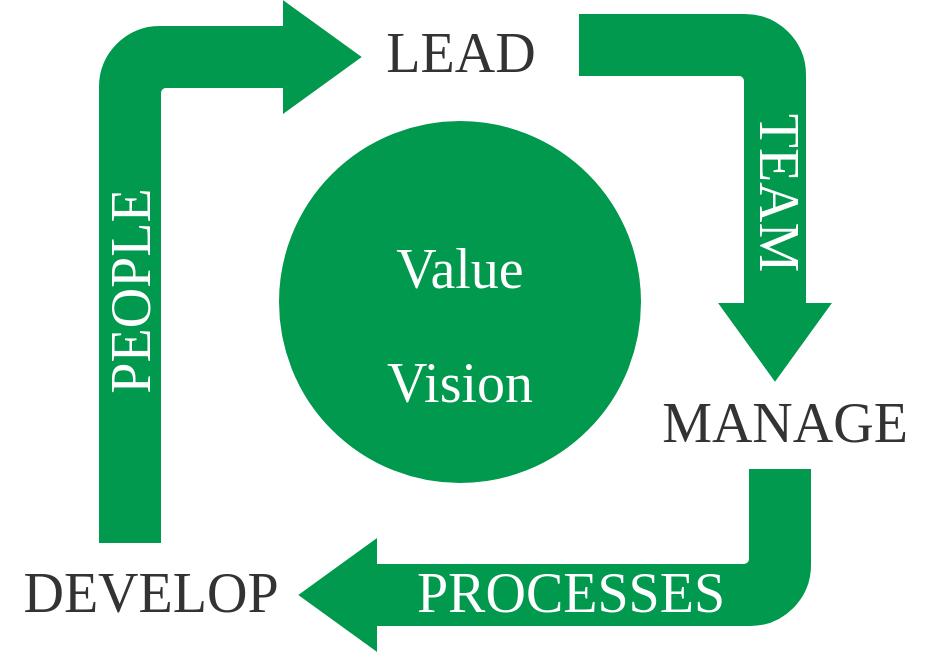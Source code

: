 <mxfile version="20.1.1" type="github"><diagram id="fz30qww4SaI9Kwt7vA78" name="Page-1"><mxGraphModel dx="1550" dy="867" grid="1" gridSize="10" guides="1" tooltips="1" connect="1" arrows="1" fold="1" page="1" pageScale="1" pageWidth="850" pageHeight="1100" math="0" shadow="0"><root><mxCell id="0"/><mxCell id="1" parent="0"/><mxCell id="tZRrs4YW0X-03URyK9p0-1" value="&lt;h2 style=&quot;font-size: 28px;&quot;&gt;&lt;font style=&quot;font-size: 28px; font-weight: normal;&quot; face=&quot;Verdana&quot;&gt;Value&lt;/font&gt;&lt;/h2&gt;&lt;div style=&quot;font-size: 28px;&quot;&gt;&lt;font style=&quot;font-size: 28px;&quot; face=&quot;Verdana&quot;&gt;Vision&lt;/font&gt;&lt;/div&gt;" style="ellipse;whiteSpace=wrap;html=1;aspect=fixed;fillColor=#00994D;fontColor=#FFFFFF;strokeColor=#00994D;" vertex="1" parent="1"><mxGeometry x="310" y="140" width="180" height="180" as="geometry"/></mxCell><mxCell id="tZRrs4YW0X-03URyK9p0-3" value="" style="html=1;shadow=0;dashed=0;align=center;verticalAlign=middle;shape=mxgraph.arrows2.bendArrow;dy=15;dx=38;notch=0;arrowHead=55;rounded=1;fontFamily=Verdana;fontSize=19;fontColor=#FFFFFF;strokeColor=#00994D;fillColor=#00994D;" vertex="1" parent="1"><mxGeometry x="220" y="80" width="130" height="270" as="geometry"/></mxCell><mxCell id="tZRrs4YW0X-03URyK9p0-4" value="&lt;font style=&quot;font-size: 28px;&quot; color=&quot;#333333&quot;&gt;DEVELOP&lt;/font&gt;" style="text;html=1;align=center;verticalAlign=middle;resizable=0;points=[];autosize=1;strokeColor=none;fillColor=none;fontSize=19;fontFamily=Verdana;fontColor=#FFFFFF;" vertex="1" parent="1"><mxGeometry x="170" y="350" width="150" height="50" as="geometry"/></mxCell><mxCell id="tZRrs4YW0X-03URyK9p0-5" value="&lt;font style=&quot;font-size: 28px;&quot; color=&quot;#333333&quot;&gt;LEAD&lt;/font&gt;" style="text;html=1;align=center;verticalAlign=middle;resizable=0;points=[];autosize=1;strokeColor=none;fillColor=none;fontSize=19;fontFamily=Verdana;fontColor=#FFFFFF;" vertex="1" parent="1"><mxGeometry x="350" y="80" width="100" height="50" as="geometry"/></mxCell><mxCell id="tZRrs4YW0X-03URyK9p0-7" value="" style="html=1;shadow=0;dashed=0;align=center;verticalAlign=middle;shape=mxgraph.arrows2.bendArrow;dy=15;dx=38;notch=0;arrowHead=55;rounded=1;fontFamily=Verdana;fontSize=19;fontColor=#FFFFFF;strokeColor=#00994D;fillColor=#00994D;rotation=90;" vertex="1" parent="1"><mxGeometry x="431.25" y="115.25" width="182.5" height="125" as="geometry"/></mxCell><mxCell id="tZRrs4YW0X-03URyK9p0-8" value="&lt;font style=&quot;font-size: 28px;&quot; color=&quot;#333333&quot;&gt;MANAGE&lt;/font&gt;" style="text;html=1;align=center;verticalAlign=middle;resizable=0;points=[];autosize=1;strokeColor=none;fillColor=none;fontSize=19;fontFamily=Verdana;fontColor=#FFFFFF;" vertex="1" parent="1"><mxGeometry x="487" y="265" width="150" height="50" as="geometry"/></mxCell><mxCell id="tZRrs4YW0X-03URyK9p0-9" value="" style="html=1;shadow=0;dashed=0;align=center;verticalAlign=middle;shape=mxgraph.arrows2.bendArrow;dy=15;dx=38;notch=0;arrowHead=55;rounded=1;fontFamily=Verdana;fontSize=19;fontColor=#FFFFFF;strokeColor=#00994D;fillColor=#00994D;rotation=-180;" vertex="1" parent="1"><mxGeometry x="320" y="314" width="255" height="90" as="geometry"/></mxCell><mxCell id="tZRrs4YW0X-03URyK9p0-11" value="&lt;font color=&quot;#ffffff&quot;&gt;PEOPLE&lt;/font&gt;" style="text;html=1;align=center;verticalAlign=middle;resizable=0;points=[];autosize=1;strokeColor=none;fillColor=none;fontSize=28;fontFamily=Verdana;fontColor=#333333;rotation=-90;" vertex="1" parent="1"><mxGeometry x="170" y="200" width="130" height="50" as="geometry"/></mxCell><mxCell id="tZRrs4YW0X-03URyK9p0-12" value="TEAM" style="text;html=1;align=center;verticalAlign=middle;resizable=0;points=[];autosize=1;strokeColor=none;fillColor=none;fontSize=28;fontFamily=Verdana;fontColor=#FFFFFF;rotation=90;" vertex="1" parent="1"><mxGeometry x="510" y="150" width="100" height="50" as="geometry"/></mxCell><mxCell id="tZRrs4YW0X-03URyK9p0-13" value="PROCESSES" style="text;html=1;align=center;verticalAlign=middle;resizable=0;points=[];autosize=1;strokeColor=none;fillColor=none;fontSize=28;fontFamily=Verdana;fontColor=#FFFFFF;" vertex="1" parent="1"><mxGeometry x="360" y="350" width="190" height="50" as="geometry"/></mxCell></root></mxGraphModel></diagram></mxfile>